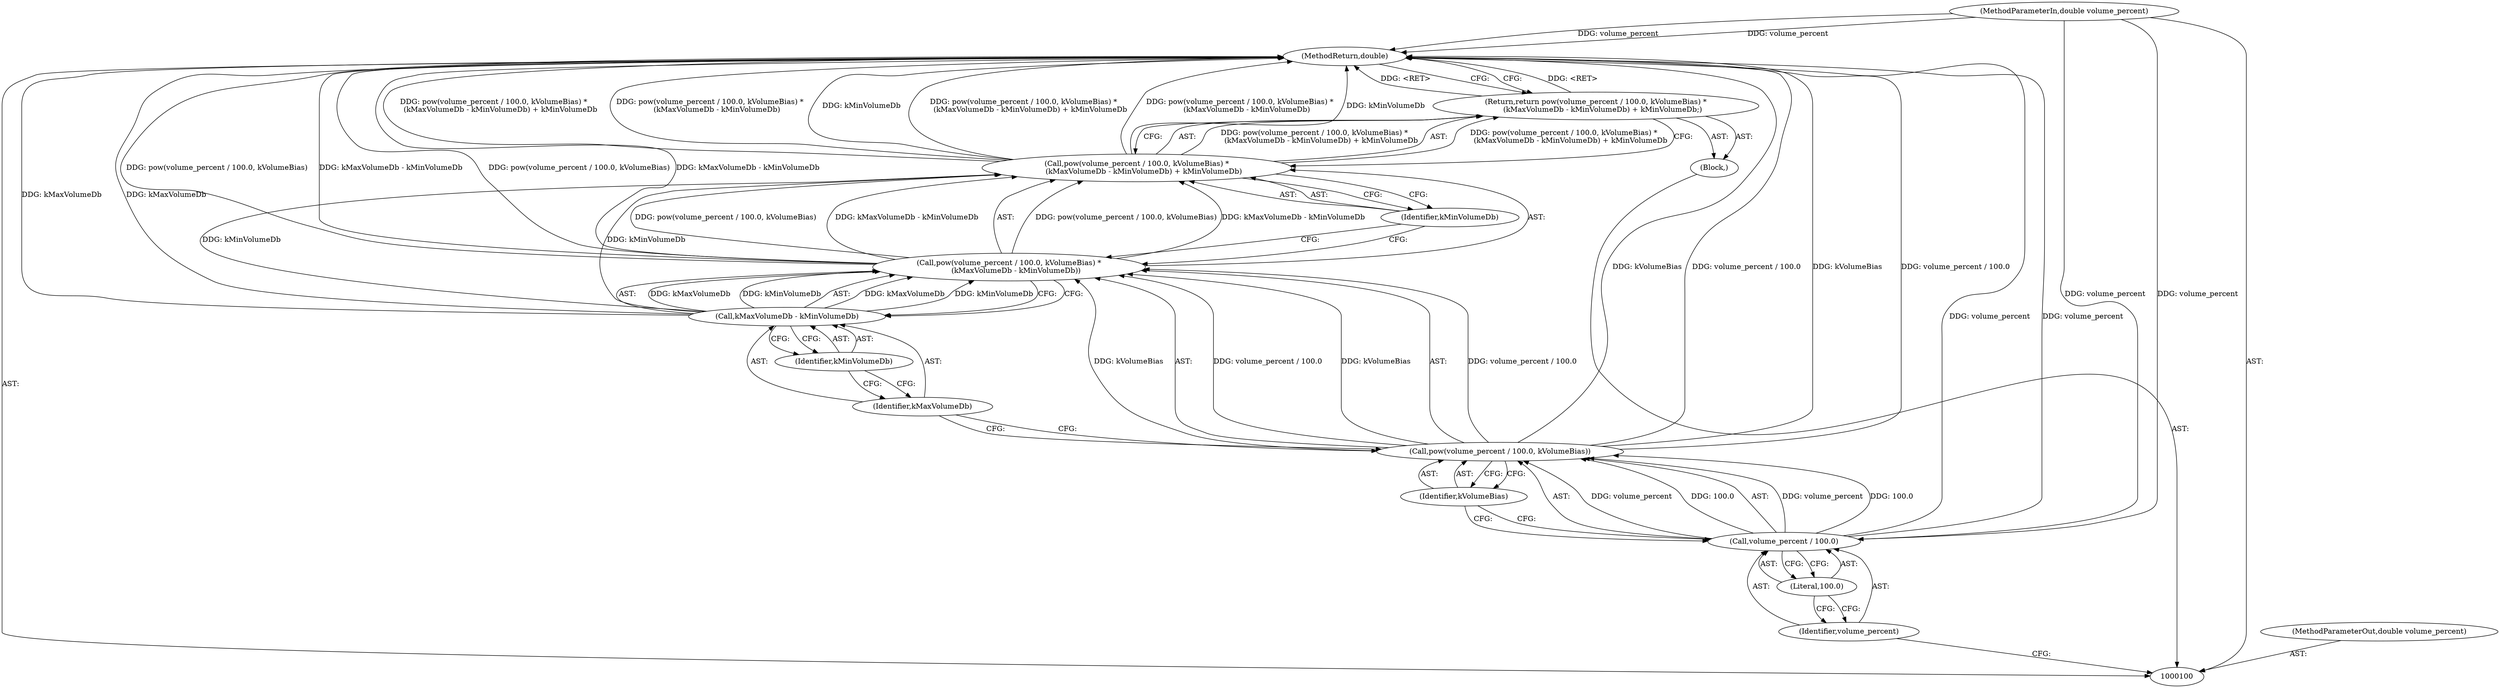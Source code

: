 digraph "1_Chrome_51dfe5e3b332bcea02fb4d4c7493ae841106dd9b_2" {
"1000115" [label="(MethodReturn,double)"];
"1000101" [label="(MethodParameterIn,double volume_percent)"];
"1000146" [label="(MethodParameterOut,double volume_percent)"];
"1000102" [label="(Block,)"];
"1000104" [label="(Call,pow(volume_percent / 100.0, kVolumeBias) *\n      (kMaxVolumeDb - kMinVolumeDb) + kMinVolumeDb)"];
"1000105" [label="(Call,pow(volume_percent / 100.0, kVolumeBias) *\n      (kMaxVolumeDb - kMinVolumeDb))"];
"1000106" [label="(Call,pow(volume_percent / 100.0, kVolumeBias))"];
"1000107" [label="(Call,volume_percent / 100.0)"];
"1000108" [label="(Identifier,volume_percent)"];
"1000103" [label="(Return,return pow(volume_percent / 100.0, kVolumeBias) *\n      (kMaxVolumeDb - kMinVolumeDb) + kMinVolumeDb;)"];
"1000109" [label="(Literal,100.0)"];
"1000110" [label="(Identifier,kVolumeBias)"];
"1000113" [label="(Identifier,kMinVolumeDb)"];
"1000114" [label="(Identifier,kMinVolumeDb)"];
"1000111" [label="(Call,kMaxVolumeDb - kMinVolumeDb)"];
"1000112" [label="(Identifier,kMaxVolumeDb)"];
"1000115" -> "1000100"  [label="AST: "];
"1000115" -> "1000103"  [label="CFG: "];
"1000103" -> "1000115"  [label="DDG: <RET>"];
"1000107" -> "1000115"  [label="DDG: volume_percent"];
"1000106" -> "1000115"  [label="DDG: volume_percent / 100.0"];
"1000106" -> "1000115"  [label="DDG: kVolumeBias"];
"1000104" -> "1000115"  [label="DDG: pow(volume_percent / 100.0, kVolumeBias) *\n      (kMaxVolumeDb - kMinVolumeDb) + kMinVolumeDb"];
"1000104" -> "1000115"  [label="DDG: pow(volume_percent / 100.0, kVolumeBias) *\n      (kMaxVolumeDb - kMinVolumeDb)"];
"1000104" -> "1000115"  [label="DDG: kMinVolumeDb"];
"1000111" -> "1000115"  [label="DDG: kMaxVolumeDb"];
"1000105" -> "1000115"  [label="DDG: kMaxVolumeDb - kMinVolumeDb"];
"1000105" -> "1000115"  [label="DDG: pow(volume_percent / 100.0, kVolumeBias)"];
"1000101" -> "1000115"  [label="DDG: volume_percent"];
"1000101" -> "1000100"  [label="AST: "];
"1000101" -> "1000115"  [label="DDG: volume_percent"];
"1000101" -> "1000107"  [label="DDG: volume_percent"];
"1000146" -> "1000100"  [label="AST: "];
"1000102" -> "1000100"  [label="AST: "];
"1000103" -> "1000102"  [label="AST: "];
"1000104" -> "1000103"  [label="AST: "];
"1000104" -> "1000114"  [label="CFG: "];
"1000105" -> "1000104"  [label="AST: "];
"1000114" -> "1000104"  [label="AST: "];
"1000103" -> "1000104"  [label="CFG: "];
"1000104" -> "1000115"  [label="DDG: pow(volume_percent / 100.0, kVolumeBias) *\n      (kMaxVolumeDb - kMinVolumeDb) + kMinVolumeDb"];
"1000104" -> "1000115"  [label="DDG: pow(volume_percent / 100.0, kVolumeBias) *\n      (kMaxVolumeDb - kMinVolumeDb)"];
"1000104" -> "1000115"  [label="DDG: kMinVolumeDb"];
"1000104" -> "1000103"  [label="DDG: pow(volume_percent / 100.0, kVolumeBias) *\n      (kMaxVolumeDb - kMinVolumeDb) + kMinVolumeDb"];
"1000105" -> "1000104"  [label="DDG: pow(volume_percent / 100.0, kVolumeBias)"];
"1000105" -> "1000104"  [label="DDG: kMaxVolumeDb - kMinVolumeDb"];
"1000111" -> "1000104"  [label="DDG: kMinVolumeDb"];
"1000105" -> "1000104"  [label="AST: "];
"1000105" -> "1000111"  [label="CFG: "];
"1000106" -> "1000105"  [label="AST: "];
"1000111" -> "1000105"  [label="AST: "];
"1000114" -> "1000105"  [label="CFG: "];
"1000105" -> "1000115"  [label="DDG: kMaxVolumeDb - kMinVolumeDb"];
"1000105" -> "1000115"  [label="DDG: pow(volume_percent / 100.0, kVolumeBias)"];
"1000105" -> "1000104"  [label="DDG: pow(volume_percent / 100.0, kVolumeBias)"];
"1000105" -> "1000104"  [label="DDG: kMaxVolumeDb - kMinVolumeDb"];
"1000106" -> "1000105"  [label="DDG: volume_percent / 100.0"];
"1000106" -> "1000105"  [label="DDG: kVolumeBias"];
"1000111" -> "1000105"  [label="DDG: kMaxVolumeDb"];
"1000111" -> "1000105"  [label="DDG: kMinVolumeDb"];
"1000106" -> "1000105"  [label="AST: "];
"1000106" -> "1000110"  [label="CFG: "];
"1000107" -> "1000106"  [label="AST: "];
"1000110" -> "1000106"  [label="AST: "];
"1000112" -> "1000106"  [label="CFG: "];
"1000106" -> "1000115"  [label="DDG: volume_percent / 100.0"];
"1000106" -> "1000115"  [label="DDG: kVolumeBias"];
"1000106" -> "1000105"  [label="DDG: volume_percent / 100.0"];
"1000106" -> "1000105"  [label="DDG: kVolumeBias"];
"1000107" -> "1000106"  [label="DDG: volume_percent"];
"1000107" -> "1000106"  [label="DDG: 100.0"];
"1000107" -> "1000106"  [label="AST: "];
"1000107" -> "1000109"  [label="CFG: "];
"1000108" -> "1000107"  [label="AST: "];
"1000109" -> "1000107"  [label="AST: "];
"1000110" -> "1000107"  [label="CFG: "];
"1000107" -> "1000115"  [label="DDG: volume_percent"];
"1000107" -> "1000106"  [label="DDG: volume_percent"];
"1000107" -> "1000106"  [label="DDG: 100.0"];
"1000101" -> "1000107"  [label="DDG: volume_percent"];
"1000108" -> "1000107"  [label="AST: "];
"1000108" -> "1000100"  [label="CFG: "];
"1000109" -> "1000108"  [label="CFG: "];
"1000103" -> "1000102"  [label="AST: "];
"1000103" -> "1000104"  [label="CFG: "];
"1000104" -> "1000103"  [label="AST: "];
"1000115" -> "1000103"  [label="CFG: "];
"1000103" -> "1000115"  [label="DDG: <RET>"];
"1000104" -> "1000103"  [label="DDG: pow(volume_percent / 100.0, kVolumeBias) *\n      (kMaxVolumeDb - kMinVolumeDb) + kMinVolumeDb"];
"1000109" -> "1000107"  [label="AST: "];
"1000109" -> "1000108"  [label="CFG: "];
"1000107" -> "1000109"  [label="CFG: "];
"1000110" -> "1000106"  [label="AST: "];
"1000110" -> "1000107"  [label="CFG: "];
"1000106" -> "1000110"  [label="CFG: "];
"1000113" -> "1000111"  [label="AST: "];
"1000113" -> "1000112"  [label="CFG: "];
"1000111" -> "1000113"  [label="CFG: "];
"1000114" -> "1000104"  [label="AST: "];
"1000114" -> "1000105"  [label="CFG: "];
"1000104" -> "1000114"  [label="CFG: "];
"1000111" -> "1000105"  [label="AST: "];
"1000111" -> "1000113"  [label="CFG: "];
"1000112" -> "1000111"  [label="AST: "];
"1000113" -> "1000111"  [label="AST: "];
"1000105" -> "1000111"  [label="CFG: "];
"1000111" -> "1000115"  [label="DDG: kMaxVolumeDb"];
"1000111" -> "1000104"  [label="DDG: kMinVolumeDb"];
"1000111" -> "1000105"  [label="DDG: kMaxVolumeDb"];
"1000111" -> "1000105"  [label="DDG: kMinVolumeDb"];
"1000112" -> "1000111"  [label="AST: "];
"1000112" -> "1000106"  [label="CFG: "];
"1000113" -> "1000112"  [label="CFG: "];
}
